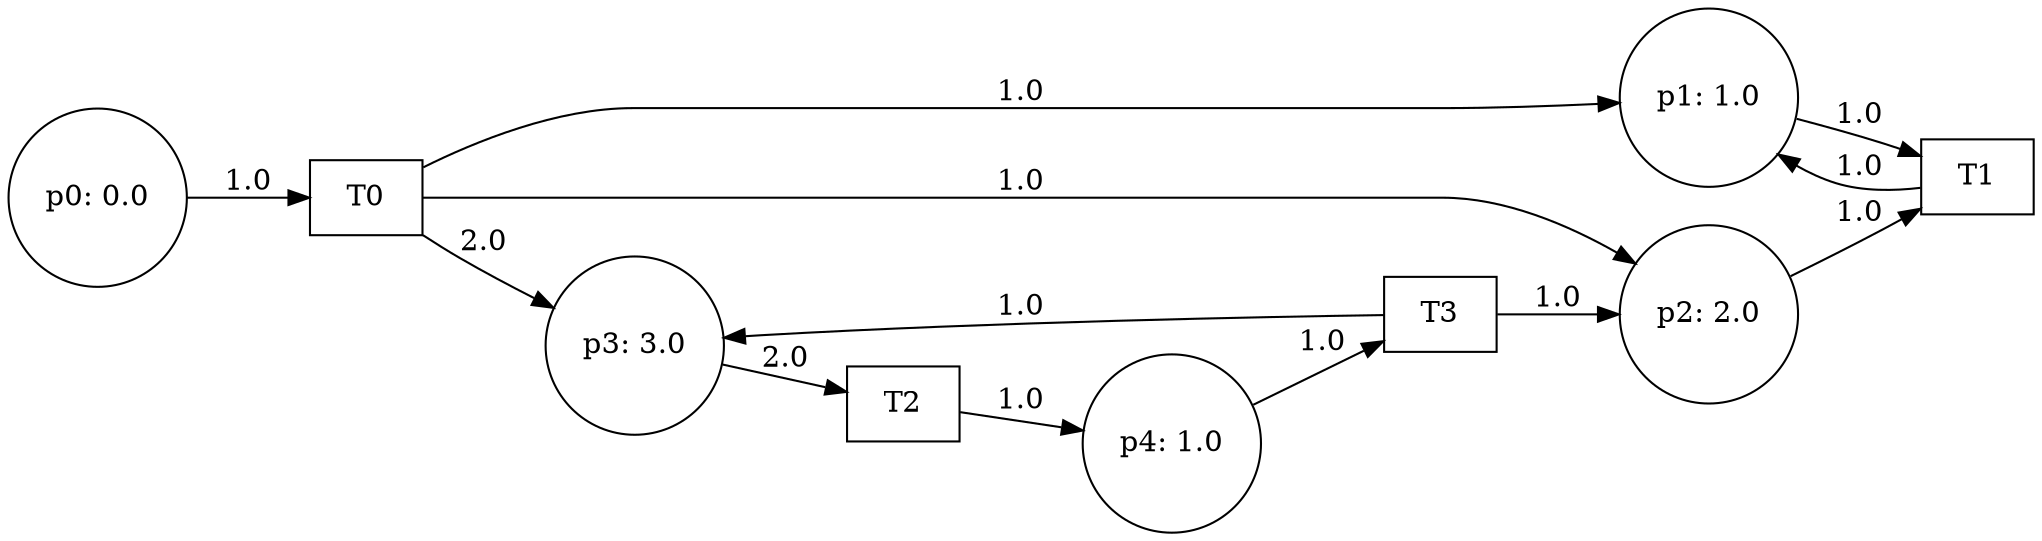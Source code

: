 digraph PetriDisparo {
	node [shape=box]
	t0 [label=T0]
	node [shape=box]
	t1 [label=T1]
	node [shape=box]
	t2 [label=T2]
	node [shape=box]
	t3 [label=T3]
	node [shape=circle]
	p0 [label="p0: 0.0"]
	node [shape=circle]
	p1 [label="p1: 1.0"]
	node [shape=circle]
	p2 [label="p2: 2.0"]
	node [shape=circle]
	p3 [label="p3: 3.0"]
	node [shape=circle]
	p4 [label="p4: 1.0"]
	p0 -> t0 [label=1.0]
	t0 -> p1 [label=1.0]
	p1 -> t1 [label=1.0]
	t1 -> p1 [label=1.0]
	t0 -> p2 [label=1.0]
	p2 -> t1 [label=1.0]
	t3 -> p2 [label=1.0]
	t0 -> p3 [label=2.0]
	p3 -> t2 [label=2.0]
	t3 -> p3 [label=1.0]
	t2 -> p4 [label=1.0]
	p4 -> t3 [label=1.0]
	rankdir=LR
}
